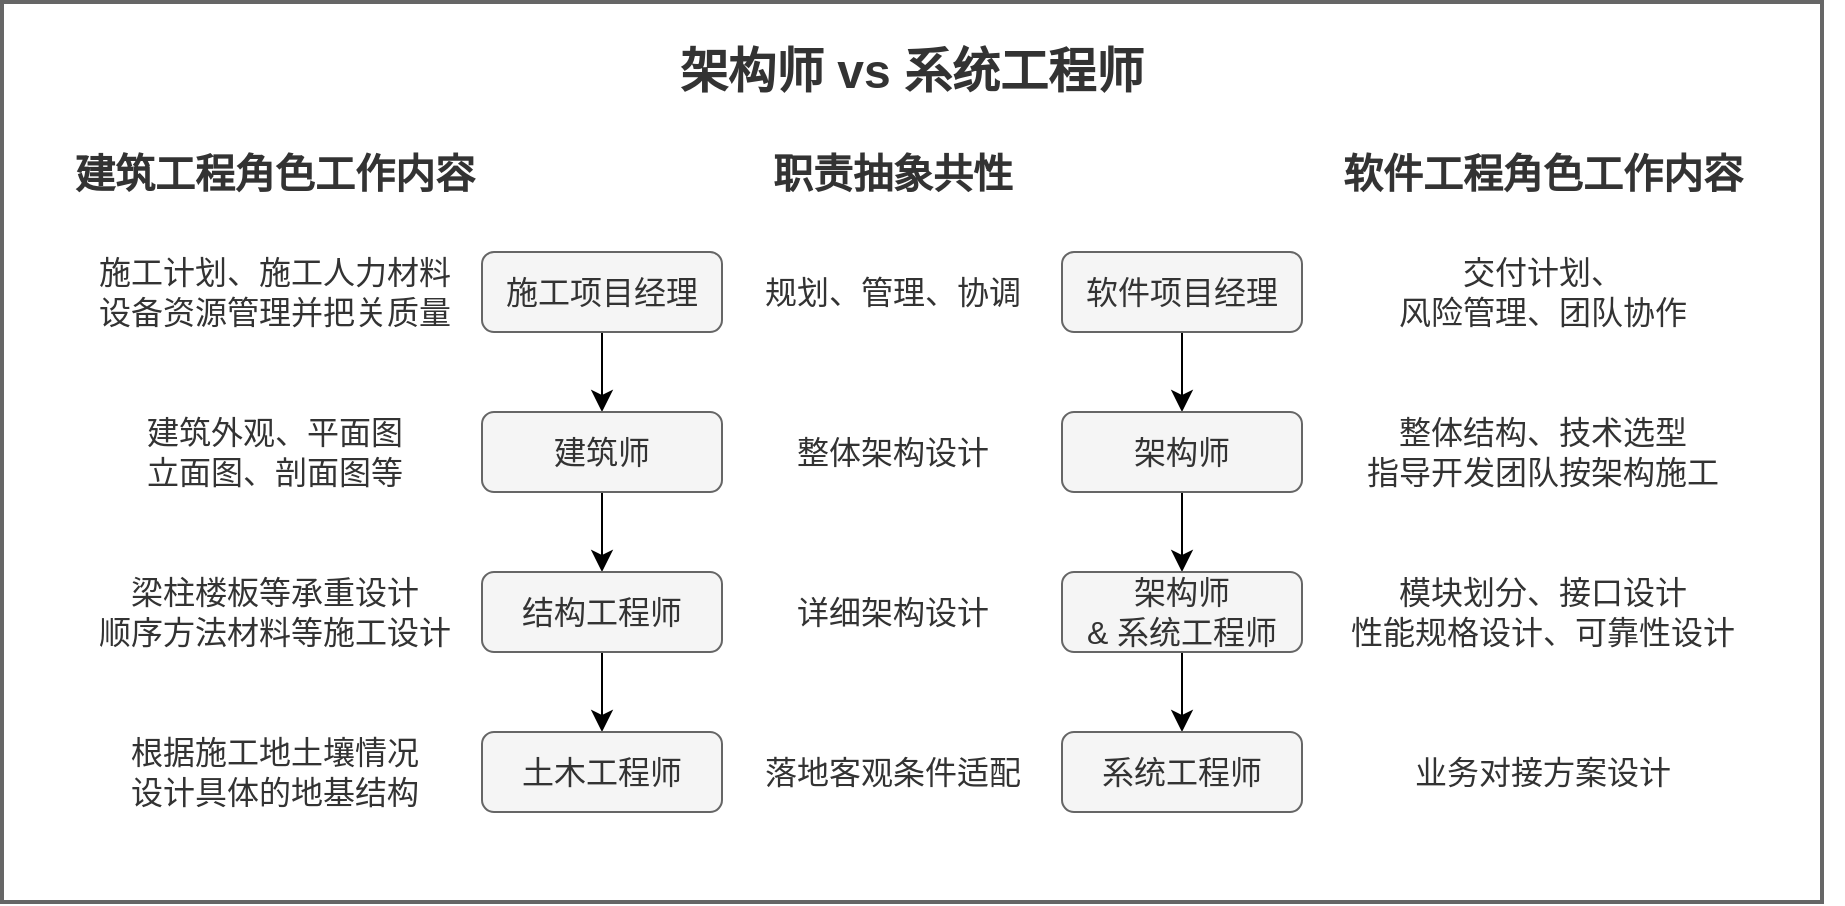 <mxfile version="22.0.4" type="github">
  <diagram name="架构师vs系统工程师" id="I1Hxy5iXG8pULUePWWJP">
    <mxGraphModel dx="1240" dy="2331" grid="1" gridSize="10" guides="1" tooltips="1" connect="1" arrows="1" fold="1" page="0" pageScale="1" pageWidth="827" pageHeight="1169" math="0" shadow="0">
      <root>
        <mxCell id="0" />
        <mxCell id="1" parent="0" />
        <mxCell id="bu2P-sa15e7JWWCwW76M-34" value="&lt;p style=&quot;line-height: 80%;&quot;&gt;&lt;font style=&quot;font-size: 24px;&quot;&gt;架构师 vs 系统工程师&lt;/font&gt;&lt;/p&gt;" style="whiteSpace=wrap;html=1;rounded=0;strokeColor=#666666;align=center;verticalAlign=top;fontFamily=Helvetica;fontSize=20;fontColor=#333333;fillColor=#FFFFFF;strokeWidth=2;fontStyle=1" vertex="1" parent="1">
          <mxGeometry x="-240" y="-405" width="910" height="450" as="geometry" />
        </mxCell>
        <mxCell id="bu2P-sa15e7JWWCwW76M-3" value="" style="edgeStyle=none;curved=1;orthogonalLoop=1;jettySize=auto;html=1;fontSize=12;startSize=8;endSize=8;" edge="1" parent="1" source="bu2P-sa15e7JWWCwW76M-1" target="bu2P-sa15e7JWWCwW76M-2">
          <mxGeometry relative="1" as="geometry">
            <Array as="points">
              <mxPoint x="60" y="-240" />
            </Array>
          </mxGeometry>
        </mxCell>
        <mxCell id="bu2P-sa15e7JWWCwW76M-1" value="施工项目经理" style="whiteSpace=wrap;html=1;fontSize=16;fillColor=#f5f5f5;strokeColor=#666666;rounded=1;fontColor=#333333;" vertex="1" parent="1">
          <mxGeometry y="-280" width="120" height="40" as="geometry" />
        </mxCell>
        <mxCell id="bu2P-sa15e7JWWCwW76M-7" value="" style="edgeStyle=none;curved=1;orthogonalLoop=1;jettySize=auto;html=1;fontFamily=Helvetica;fontSize=16;fontColor=#333333;startSize=8;endSize=8;" edge="1" parent="1" source="bu2P-sa15e7JWWCwW76M-2" target="bu2P-sa15e7JWWCwW76M-6">
          <mxGeometry relative="1" as="geometry" />
        </mxCell>
        <mxCell id="bu2P-sa15e7JWWCwW76M-2" value="建筑师" style="whiteSpace=wrap;html=1;fontSize=16;fillColor=#f5f5f5;strokeColor=#666666;fontColor=#333333;rounded=1;" vertex="1" parent="1">
          <mxGeometry y="-200" width="120" height="40" as="geometry" />
        </mxCell>
        <mxCell id="bu2P-sa15e7JWWCwW76M-11" value="" style="edgeStyle=none;curved=1;orthogonalLoop=1;jettySize=auto;html=1;fontFamily=Helvetica;fontSize=16;fontColor=#333333;startSize=8;endSize=8;" edge="1" parent="1" source="bu2P-sa15e7JWWCwW76M-6" target="bu2P-sa15e7JWWCwW76M-10">
          <mxGeometry relative="1" as="geometry" />
        </mxCell>
        <mxCell id="bu2P-sa15e7JWWCwW76M-6" value="结构工程师" style="whiteSpace=wrap;html=1;fontSize=16;fillColor=#f5f5f5;strokeColor=#666666;fontColor=#333333;rounded=1;" vertex="1" parent="1">
          <mxGeometry y="-120" width="120" height="40" as="geometry" />
        </mxCell>
        <mxCell id="bu2P-sa15e7JWWCwW76M-10" value="土木工程师" style="whiteSpace=wrap;html=1;fontSize=16;fillColor=#f5f5f5;strokeColor=#666666;fontColor=#333333;rounded=1;" vertex="1" parent="1">
          <mxGeometry y="-40" width="120" height="40" as="geometry" />
        </mxCell>
        <mxCell id="bu2P-sa15e7JWWCwW76M-12" value="规划、管理、协调" style="text;html=1;align=center;verticalAlign=middle;resizable=0;points=[];autosize=1;strokeColor=none;fillColor=none;fontSize=16;fontFamily=Helvetica;fontColor=#333333;" vertex="1" parent="1">
          <mxGeometry x="130" y="-275" width="150" height="30" as="geometry" />
        </mxCell>
        <mxCell id="bu2P-sa15e7JWWCwW76M-15" value="" style="edgeStyle=none;curved=1;orthogonalLoop=1;jettySize=auto;html=1;fontFamily=Helvetica;fontSize=16;fontColor=#333333;startSize=8;endSize=8;" edge="1" parent="1" source="bu2P-sa15e7JWWCwW76M-13" target="bu2P-sa15e7JWWCwW76M-14">
          <mxGeometry relative="1" as="geometry" />
        </mxCell>
        <mxCell id="bu2P-sa15e7JWWCwW76M-17" value="" style="edgeStyle=none;curved=1;orthogonalLoop=1;jettySize=auto;html=1;fontFamily=Helvetica;fontSize=16;fontColor=#333333;startSize=8;endSize=8;" edge="1" parent="1" source="bu2P-sa15e7JWWCwW76M-14" target="bu2P-sa15e7JWWCwW76M-16">
          <mxGeometry relative="1" as="geometry" />
        </mxCell>
        <mxCell id="bu2P-sa15e7JWWCwW76M-14" value="架构师" style="whiteSpace=wrap;html=1;fontSize=16;fillColor=#f5f5f5;strokeColor=#666666;fontColor=#333333;rounded=1;" vertex="1" parent="1">
          <mxGeometry x="290" y="-200" width="120" height="40" as="geometry" />
        </mxCell>
        <mxCell id="bu2P-sa15e7JWWCwW76M-19" value="" style="edgeStyle=none;curved=1;orthogonalLoop=1;jettySize=auto;html=1;fontFamily=Helvetica;fontSize=16;fontColor=#333333;startSize=8;endSize=8;" edge="1" parent="1" source="bu2P-sa15e7JWWCwW76M-16" target="bu2P-sa15e7JWWCwW76M-18">
          <mxGeometry relative="1" as="geometry" />
        </mxCell>
        <mxCell id="bu2P-sa15e7JWWCwW76M-16" value="架构师&lt;br&gt;&amp;amp; 系统工程师" style="whiteSpace=wrap;html=1;fontSize=16;fillColor=#f5f5f5;strokeColor=#666666;fontColor=#333333;rounded=1;" vertex="1" parent="1">
          <mxGeometry x="290" y="-120" width="120" height="40" as="geometry" />
        </mxCell>
        <mxCell id="bu2P-sa15e7JWWCwW76M-18" value="系统工程师" style="whiteSpace=wrap;html=1;fontSize=16;fillColor=#f5f5f5;strokeColor=#666666;fontColor=#333333;rounded=1;" vertex="1" parent="1">
          <mxGeometry x="290" y="-40" width="120" height="40" as="geometry" />
        </mxCell>
        <mxCell id="bu2P-sa15e7JWWCwW76M-13" value="软件项目经理" style="whiteSpace=wrap;html=1;rounded=1;strokeColor=#666666;align=center;verticalAlign=middle;fontFamily=Helvetica;fontSize=16;fontColor=#333333;fillColor=#f5f5f5;" vertex="1" parent="1">
          <mxGeometry x="290" y="-280" width="120" height="40" as="geometry" />
        </mxCell>
        <mxCell id="bu2P-sa15e7JWWCwW76M-20" value="整体架构设计" style="text;html=1;align=center;verticalAlign=middle;resizable=0;points=[];autosize=1;strokeColor=none;fillColor=none;fontSize=16;fontFamily=Helvetica;fontColor=#333333;" vertex="1" parent="1">
          <mxGeometry x="145" y="-195" width="120" height="30" as="geometry" />
        </mxCell>
        <mxCell id="bu2P-sa15e7JWWCwW76M-21" value="详细架构设计" style="text;html=1;align=center;verticalAlign=middle;resizable=0;points=[];autosize=1;strokeColor=none;fillColor=none;fontSize=16;fontFamily=Helvetica;fontColor=#333333;" vertex="1" parent="1">
          <mxGeometry x="145" y="-115" width="120" height="30" as="geometry" />
        </mxCell>
        <mxCell id="bu2P-sa15e7JWWCwW76M-22" value="职责抽象共性" style="text;html=1;align=center;verticalAlign=middle;resizable=0;points=[];autosize=1;strokeColor=none;fillColor=none;fontSize=20;fontFamily=Helvetica;fontColor=#333333;fontStyle=1" vertex="1" parent="1">
          <mxGeometry x="135" y="-340" width="140" height="40" as="geometry" />
        </mxCell>
        <mxCell id="bu2P-sa15e7JWWCwW76M-23" value="建筑工程角色工作内容" style="text;html=1;align=center;verticalAlign=middle;resizable=0;points=[];autosize=1;strokeColor=none;fillColor=none;fontSize=20;fontFamily=Helvetica;fontColor=#333333;fontStyle=1" vertex="1" parent="1">
          <mxGeometry x="-214" y="-340" width="220" height="40" as="geometry" />
        </mxCell>
        <mxCell id="bu2P-sa15e7JWWCwW76M-24" value="建筑外观、平面图&lt;br&gt;立面图、剖面图等" style="text;html=1;align=center;verticalAlign=middle;resizable=0;points=[];autosize=1;strokeColor=none;fillColor=none;fontSize=16;fontFamily=Helvetica;fontColor=#333333;" vertex="1" parent="1">
          <mxGeometry x="-179" y="-205" width="150" height="50" as="geometry" />
        </mxCell>
        <mxCell id="bu2P-sa15e7JWWCwW76M-25" value="施工计划、施工人力材料&lt;br&gt;设备资源管理并把关质量" style="text;html=1;align=center;verticalAlign=middle;resizable=0;points=[];autosize=1;strokeColor=none;fillColor=none;fontSize=16;fontFamily=Helvetica;fontColor=#333333;" vertex="1" parent="1">
          <mxGeometry x="-204" y="-285" width="200" height="50" as="geometry" />
        </mxCell>
        <mxCell id="bu2P-sa15e7JWWCwW76M-26" value="梁柱楼板等承重设计&lt;br&gt;顺序方法材料等施工设计" style="text;html=1;align=center;verticalAlign=middle;resizable=0;points=[];autosize=1;strokeColor=none;fillColor=none;fontSize=16;fontFamily=Helvetica;fontColor=#333333;" vertex="1" parent="1">
          <mxGeometry x="-204" y="-125" width="200" height="50" as="geometry" />
        </mxCell>
        <mxCell id="bu2P-sa15e7JWWCwW76M-27" value="根据施工地土壤情况&lt;br&gt;设计具体的地基结构" style="text;html=1;align=center;verticalAlign=middle;resizable=0;points=[];autosize=1;strokeColor=none;fillColor=none;fontSize=16;fontFamily=Helvetica;fontColor=#333333;" vertex="1" parent="1">
          <mxGeometry x="-189" y="-45" width="170" height="50" as="geometry" />
        </mxCell>
        <mxCell id="bu2P-sa15e7JWWCwW76M-28" value="落地客观条件适配" style="text;html=1;align=center;verticalAlign=middle;resizable=0;points=[];autosize=1;strokeColor=none;fillColor=none;fontSize=16;fontFamily=Helvetica;fontColor=#333333;" vertex="1" parent="1">
          <mxGeometry x="130" y="-35" width="150" height="30" as="geometry" />
        </mxCell>
        <mxCell id="bu2P-sa15e7JWWCwW76M-29" value="软件工程角色工作内容" style="text;html=1;align=center;verticalAlign=middle;resizable=0;points=[];autosize=1;strokeColor=none;fillColor=none;fontSize=20;fontFamily=Helvetica;fontColor=#333333;fontStyle=1" vertex="1" parent="1">
          <mxGeometry x="420" y="-340" width="220" height="40" as="geometry" />
        </mxCell>
        <mxCell id="bu2P-sa15e7JWWCwW76M-30" value="交付计划、&lt;br&gt;风险管理、团队协作" style="text;html=1;align=center;verticalAlign=middle;resizable=0;points=[];autosize=1;strokeColor=none;fillColor=none;fontSize=16;fontFamily=Helvetica;fontColor=#333333;" vertex="1" parent="1">
          <mxGeometry x="445" y="-285" width="170" height="50" as="geometry" />
        </mxCell>
        <mxCell id="bu2P-sa15e7JWWCwW76M-31" value="整体结构、技术选型&lt;br&gt;指导开发团队按架构施工" style="text;html=1;align=center;verticalAlign=middle;resizable=0;points=[];autosize=1;strokeColor=none;fillColor=none;fontSize=16;fontFamily=Helvetica;fontColor=#333333;" vertex="1" parent="1">
          <mxGeometry x="430" y="-205" width="200" height="50" as="geometry" />
        </mxCell>
        <mxCell id="bu2P-sa15e7JWWCwW76M-32" value="模块划分、接口设计&lt;br&gt;性能规格设计、可靠性设计" style="text;html=1;align=center;verticalAlign=middle;resizable=0;points=[];autosize=1;strokeColor=none;fillColor=none;fontSize=16;fontFamily=Helvetica;fontColor=#333333;" vertex="1" parent="1">
          <mxGeometry x="420" y="-125" width="220" height="50" as="geometry" />
        </mxCell>
        <mxCell id="bu2P-sa15e7JWWCwW76M-33" value="业务对接方案设计" style="text;html=1;align=center;verticalAlign=middle;resizable=0;points=[];autosize=1;strokeColor=none;fillColor=none;fontSize=16;fontFamily=Helvetica;fontColor=#333333;" vertex="1" parent="1">
          <mxGeometry x="455" y="-35" width="150" height="30" as="geometry" />
        </mxCell>
        <mxCell id="bu2P-sa15e7JWWCwW76M-35" style="edgeStyle=none;curved=1;orthogonalLoop=1;jettySize=auto;html=1;entryX=1;entryY=0.5;entryDx=0;entryDy=0;fontFamily=Helvetica;fontSize=16;fontColor=#333333;startSize=8;endSize=8;" edge="1" parent="1" source="bu2P-sa15e7JWWCwW76M-34" target="bu2P-sa15e7JWWCwW76M-34">
          <mxGeometry relative="1" as="geometry" />
        </mxCell>
      </root>
    </mxGraphModel>
  </diagram>
</mxfile>

